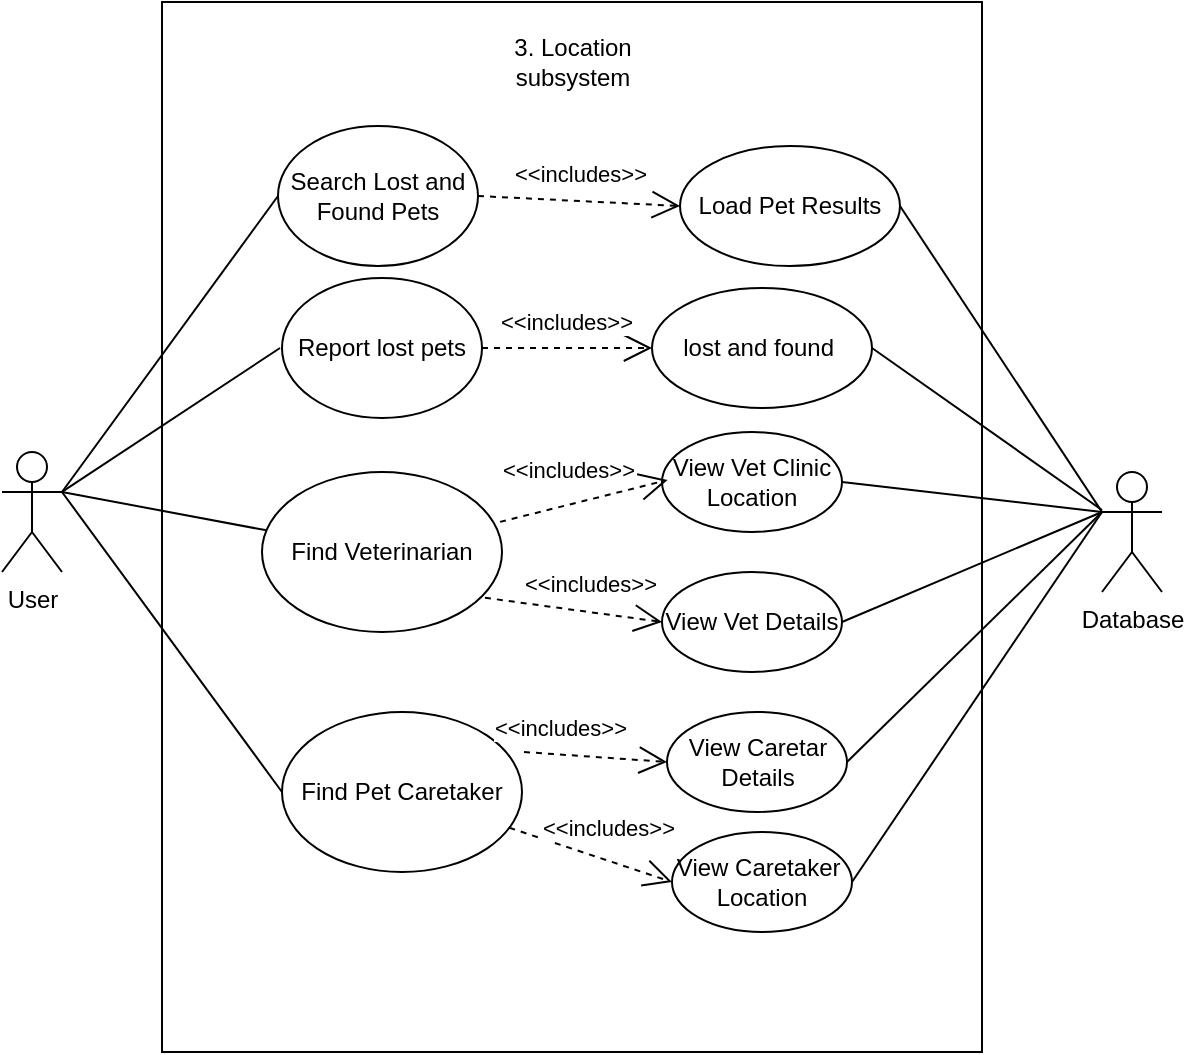 <mxfile version="24.7.16">
  <diagram name="Page-1" id="tFtbdX1ovqvAF_41Vxhx">
    <mxGraphModel dx="2328" dy="1066" grid="0" gridSize="10" guides="1" tooltips="1" connect="1" arrows="1" fold="1" page="0" pageScale="1" pageWidth="850" pageHeight="1100" math="0" shadow="0">
      <root>
        <mxCell id="0" />
        <mxCell id="1" parent="0" />
        <mxCell id="8dbzwXfBBkByxiEQPmbJ-20" value="" style="rounded=0;whiteSpace=wrap;html=1;" vertex="1" parent="1">
          <mxGeometry x="-82.998" y="-146.004" width="410" height="525" as="geometry" />
        </mxCell>
        <mxCell id="8dbzwXfBBkByxiEQPmbJ-21" value="Search Lost and Found Pets" style="ellipse;whiteSpace=wrap;html=1;" vertex="1" parent="1">
          <mxGeometry x="-24.998" y="-84.004" width="100" height="70" as="geometry" />
        </mxCell>
        <mxCell id="8dbzwXfBBkByxiEQPmbJ-22" value="Find Veterinarian" style="ellipse;whiteSpace=wrap;html=1;" vertex="1" parent="1">
          <mxGeometry x="-32.998" y="88.996" width="120" height="80" as="geometry" />
        </mxCell>
        <mxCell id="8dbzwXfBBkByxiEQPmbJ-23" value="Database" style="shape=umlActor;verticalLabelPosition=bottom;verticalAlign=top;html=1;outlineConnect=0;" vertex="1" parent="1">
          <mxGeometry x="387.002" y="88.996" width="30" height="60" as="geometry" />
        </mxCell>
        <mxCell id="8dbzwXfBBkByxiEQPmbJ-24" value="" style="endArrow=none;html=1;rounded=0;" edge="1" parent="1" target="8dbzwXfBBkByxiEQPmbJ-22">
          <mxGeometry width="50" height="50" relative="1" as="geometry">
            <mxPoint x="-132.998" y="98.996" as="sourcePoint" />
            <mxPoint x="87.002" y="28.996" as="targetPoint" />
          </mxGeometry>
        </mxCell>
        <mxCell id="8dbzwXfBBkByxiEQPmbJ-25" value="3. Location subsystem" style="text;html=1;align=center;verticalAlign=middle;whiteSpace=wrap;rounded=0;" vertex="1" parent="1">
          <mxGeometry x="83.502" y="-131.004" width="77" height="30" as="geometry" />
        </mxCell>
        <mxCell id="8dbzwXfBBkByxiEQPmbJ-26" value="Load Pet Results" style="ellipse;whiteSpace=wrap;html=1;" vertex="1" parent="1">
          <mxGeometry x="176.002" y="-74.004" width="110" height="60" as="geometry" />
        </mxCell>
        <mxCell id="8dbzwXfBBkByxiEQPmbJ-27" value="View Vet Clinic Location" style="ellipse;whiteSpace=wrap;html=1;" vertex="1" parent="1">
          <mxGeometry x="167.002" y="68.996" width="90" height="50" as="geometry" />
        </mxCell>
        <mxCell id="8dbzwXfBBkByxiEQPmbJ-28" value="View Vet Details" style="ellipse;whiteSpace=wrap;html=1;" vertex="1" parent="1">
          <mxGeometry x="167.002" y="138.996" width="90" height="50" as="geometry" />
        </mxCell>
        <mxCell id="8dbzwXfBBkByxiEQPmbJ-29" value="&amp;lt;&amp;lt;includes&amp;gt;&amp;gt;" style="endArrow=open;endSize=12;dashed=1;html=1;rounded=0;exitX=1;exitY=0.5;exitDx=0;exitDy=0;entryX=0;entryY=0.5;entryDx=0;entryDy=0;" edge="1" parent="1" source="8dbzwXfBBkByxiEQPmbJ-21" target="8dbzwXfBBkByxiEQPmbJ-26">
          <mxGeometry x="-0.012" y="13" width="160" relative="1" as="geometry">
            <mxPoint x="137.002" y="-41.004" as="sourcePoint" />
            <mxPoint x="167.002" y="-11.004" as="targetPoint" />
            <mxPoint as="offset" />
          </mxGeometry>
        </mxCell>
        <mxCell id="8dbzwXfBBkByxiEQPmbJ-30" value="&amp;lt;&amp;lt;includes&amp;gt;&amp;gt;" style="endArrow=open;endSize=12;dashed=1;html=1;rounded=0;entryX=0;entryY=0.5;entryDx=0;entryDy=0;" edge="1" parent="1">
          <mxGeometry x="-0.095" y="17" width="160" relative="1" as="geometry">
            <mxPoint x="86.002" y="113.951" as="sourcePoint" />
            <mxPoint x="169.822" y="92.996" as="targetPoint" />
            <mxPoint as="offset" />
          </mxGeometry>
        </mxCell>
        <mxCell id="8dbzwXfBBkByxiEQPmbJ-31" value="&amp;lt;&amp;lt;includes&amp;gt;&amp;gt;" style="endArrow=open;endSize=12;dashed=1;html=1;rounded=0;exitX=0.929;exitY=0.786;exitDx=0;exitDy=0;exitPerimeter=0;entryX=0;entryY=0.5;entryDx=0;entryDy=0;" edge="1" parent="1" source="8dbzwXfBBkByxiEQPmbJ-22" target="8dbzwXfBBkByxiEQPmbJ-28">
          <mxGeometry x="0.144" y="14" width="160" relative="1" as="geometry">
            <mxPoint x="137.002" y="58.996" as="sourcePoint" />
            <mxPoint x="167.002" y="188.996" as="targetPoint" />
            <mxPoint as="offset" />
          </mxGeometry>
        </mxCell>
        <mxCell id="8dbzwXfBBkByxiEQPmbJ-32" value="" style="endArrow=none;html=1;rounded=0;entryX=0;entryY=0.5;entryDx=0;entryDy=0;" edge="1" parent="1" target="8dbzwXfBBkByxiEQPmbJ-21">
          <mxGeometry width="50" height="50" relative="1" as="geometry">
            <mxPoint x="-132.998" y="98.996" as="sourcePoint" />
            <mxPoint x="-22.998" y="58.996" as="targetPoint" />
          </mxGeometry>
        </mxCell>
        <mxCell id="8dbzwXfBBkByxiEQPmbJ-33" value="Find Pet Caretaker" style="ellipse;whiteSpace=wrap;html=1;" vertex="1" parent="1">
          <mxGeometry x="-22.998" y="208.996" width="120" height="80" as="geometry" />
        </mxCell>
        <mxCell id="8dbzwXfBBkByxiEQPmbJ-34" value="View Caretar Details" style="ellipse;whiteSpace=wrap;html=1;" vertex="1" parent="1">
          <mxGeometry x="169.502" y="208.996" width="90" height="50" as="geometry" />
        </mxCell>
        <mxCell id="8dbzwXfBBkByxiEQPmbJ-35" value="View Caretaker&amp;nbsp;&lt;div&gt;Location&lt;/div&gt;" style="ellipse;whiteSpace=wrap;html=1;" vertex="1" parent="1">
          <mxGeometry x="172.002" y="268.996" width="90" height="50" as="geometry" />
        </mxCell>
        <mxCell id="8dbzwXfBBkByxiEQPmbJ-36" value="&amp;lt;&amp;lt;includes&amp;gt;&amp;gt;" style="endArrow=open;endSize=12;dashed=1;html=1;rounded=0;entryX=0;entryY=0.5;entryDx=0;entryDy=0;" edge="1" parent="1" target="8dbzwXfBBkByxiEQPmbJ-34">
          <mxGeometry x="-0.516" y="13" width="160" relative="1" as="geometry">
            <mxPoint x="98.002" y="228.996" as="sourcePoint" />
            <mxPoint x="177.002" y="198.996" as="targetPoint" />
            <mxPoint as="offset" />
          </mxGeometry>
        </mxCell>
        <mxCell id="8dbzwXfBBkByxiEQPmbJ-37" value="&amp;lt;&amp;lt;includes&amp;gt;&amp;gt;" style="endArrow=open;endSize=12;dashed=1;html=1;rounded=0;entryX=0;entryY=0.5;entryDx=0;entryDy=0;" edge="1" parent="1" source="8dbzwXfBBkByxiEQPmbJ-33" target="8dbzwXfBBkByxiEQPmbJ-35">
          <mxGeometry x="0.091" y="16" width="160" relative="1" as="geometry">
            <mxPoint x="108.002" y="238.996" as="sourcePoint" />
            <mxPoint x="190.002" y="240.996" as="targetPoint" />
            <mxPoint as="offset" />
          </mxGeometry>
        </mxCell>
        <mxCell id="8dbzwXfBBkByxiEQPmbJ-38" value="" style="endArrow=none;html=1;rounded=0;entryX=0;entryY=0.5;entryDx=0;entryDy=0;" edge="1" parent="1" target="8dbzwXfBBkByxiEQPmbJ-33">
          <mxGeometry width="50" height="50" relative="1" as="geometry">
            <mxPoint x="-132.998" y="98.996" as="sourcePoint" />
            <mxPoint x="-32.998" y="228.996" as="targetPoint" />
          </mxGeometry>
        </mxCell>
        <mxCell id="8dbzwXfBBkByxiEQPmbJ-39" value="User" style="shape=umlActor;verticalLabelPosition=bottom;verticalAlign=top;html=1;outlineConnect=0;" vertex="1" parent="1">
          <mxGeometry x="-162.998" y="78.996" width="30" height="60" as="geometry" />
        </mxCell>
        <mxCell id="8dbzwXfBBkByxiEQPmbJ-40" value="" style="endArrow=none;html=1;rounded=0;entryX=1;entryY=0.5;entryDx=0;entryDy=0;exitX=0;exitY=0.333;exitDx=0;exitDy=0;exitPerimeter=0;" edge="1" parent="1" source="8dbzwXfBBkByxiEQPmbJ-23" target="8dbzwXfBBkByxiEQPmbJ-26">
          <mxGeometry width="50" height="50" relative="1" as="geometry">
            <mxPoint x="397.002" y="113.996" as="sourcePoint" />
            <mxPoint x="507.002" y="-1.004" as="targetPoint" />
          </mxGeometry>
        </mxCell>
        <mxCell id="8dbzwXfBBkByxiEQPmbJ-41" value="" style="endArrow=none;html=1;rounded=0;entryX=1;entryY=0.5;entryDx=0;entryDy=0;" edge="1" parent="1" target="8dbzwXfBBkByxiEQPmbJ-27">
          <mxGeometry width="50" height="50" relative="1" as="geometry">
            <mxPoint x="387.002" y="108.996" as="sourcePoint" />
            <mxPoint x="279.502" y="-11.004" as="targetPoint" />
          </mxGeometry>
        </mxCell>
        <mxCell id="8dbzwXfBBkByxiEQPmbJ-42" value="" style="endArrow=none;html=1;rounded=0;entryX=1;entryY=0.5;entryDx=0;entryDy=0;" edge="1" parent="1" target="8dbzwXfBBkByxiEQPmbJ-28">
          <mxGeometry width="50" height="50" relative="1" as="geometry">
            <mxPoint x="387.002" y="108.996" as="sourcePoint" />
            <mxPoint x="289.502" y="-1.004" as="targetPoint" />
          </mxGeometry>
        </mxCell>
        <mxCell id="8dbzwXfBBkByxiEQPmbJ-43" value="" style="endArrow=none;html=1;rounded=0;entryX=1;entryY=0.5;entryDx=0;entryDy=0;" edge="1" parent="1" target="8dbzwXfBBkByxiEQPmbJ-34">
          <mxGeometry width="50" height="50" relative="1" as="geometry">
            <mxPoint x="387.002" y="108.996" as="sourcePoint" />
            <mxPoint x="299.502" y="8.996" as="targetPoint" />
          </mxGeometry>
        </mxCell>
        <mxCell id="8dbzwXfBBkByxiEQPmbJ-44" value="" style="endArrow=none;html=1;rounded=0;entryX=1;entryY=0.5;entryDx=0;entryDy=0;" edge="1" parent="1" target="8dbzwXfBBkByxiEQPmbJ-35">
          <mxGeometry width="50" height="50" relative="1" as="geometry">
            <mxPoint x="387.002" y="108.996" as="sourcePoint" />
            <mxPoint x="309.502" y="18.996" as="targetPoint" />
          </mxGeometry>
        </mxCell>
        <mxCell id="8dbzwXfBBkByxiEQPmbJ-45" value="Report lost pets" style="ellipse;whiteSpace=wrap;html=1;" vertex="1" parent="1">
          <mxGeometry x="-22.998" y="-8.004" width="100" height="70" as="geometry" />
        </mxCell>
        <mxCell id="8dbzwXfBBkByxiEQPmbJ-46" value="" style="endArrow=none;html=1;rounded=0;exitX=1;exitY=0.333;exitDx=0;exitDy=0;exitPerimeter=0;" edge="1" parent="1" source="8dbzwXfBBkByxiEQPmbJ-39">
          <mxGeometry width="50" height="50" relative="1" as="geometry">
            <mxPoint x="-123" y="96" as="sourcePoint" />
            <mxPoint x="-24" y="27" as="targetPoint" />
          </mxGeometry>
        </mxCell>
        <mxCell id="8dbzwXfBBkByxiEQPmbJ-48" value="lost and found&amp;nbsp;" style="ellipse;whiteSpace=wrap;html=1;" vertex="1" parent="1">
          <mxGeometry x="162.002" y="-3.004" width="110" height="60" as="geometry" />
        </mxCell>
        <mxCell id="8dbzwXfBBkByxiEQPmbJ-49" value="&amp;lt;&amp;lt;includes&amp;gt;&amp;gt;" style="endArrow=open;endSize=12;dashed=1;html=1;rounded=0;exitX=1;exitY=0.5;exitDx=0;exitDy=0;" edge="1" parent="1" source="8dbzwXfBBkByxiEQPmbJ-45" target="8dbzwXfBBkByxiEQPmbJ-48">
          <mxGeometry x="-0.012" y="13" width="160" relative="1" as="geometry">
            <mxPoint x="85" y="-39" as="sourcePoint" />
            <mxPoint x="186" y="-34" as="targetPoint" />
            <mxPoint as="offset" />
          </mxGeometry>
        </mxCell>
        <mxCell id="8dbzwXfBBkByxiEQPmbJ-51" value="" style="endArrow=none;html=1;rounded=0;entryX=1;entryY=0.5;entryDx=0;entryDy=0;" edge="1" parent="1" target="8dbzwXfBBkByxiEQPmbJ-48">
          <mxGeometry width="50" height="50" relative="1" as="geometry">
            <mxPoint x="387" y="108" as="sourcePoint" />
            <mxPoint x="296" y="-34" as="targetPoint" />
          </mxGeometry>
        </mxCell>
      </root>
    </mxGraphModel>
  </diagram>
</mxfile>
